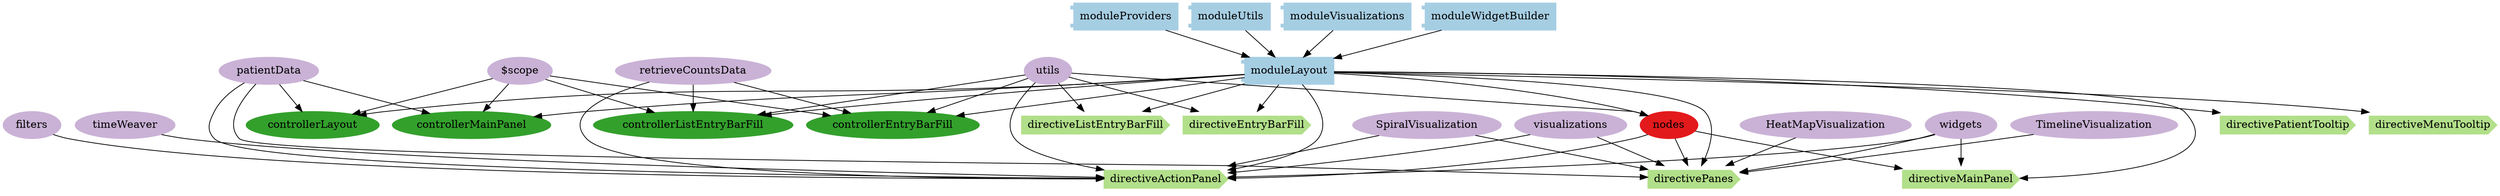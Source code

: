 digraph dependencies {
  node[shape="component",style="filled",colorscheme=paired12]


    node[shape="component"]
    "moduleLayout"[label="moduleLayout", color=1]

    
      "moduleProviders"[label="moduleProviders", color=1]
      "moduleProviders" -> "moduleLayout"
    
      "moduleUtils"[label="moduleUtils", color=1]
      "moduleUtils" -> "moduleLayout"
    
      "moduleVisualizations"[label="moduleVisualizations", color=1]
      "moduleVisualizations" -> "moduleLayout"
    
      "moduleWidgetBuilder"[label="moduleWidgetBuilder", color=1]
      "moduleWidgetBuilder" -> "moduleLayout"
    


    node[shape="ellipse"]
    


    
      "controllerMainPanel"[label="controllerMainPanel", color=4]
      "moduleLayout" -> "controllerMainPanel"
    
      "controllerLayout"[label="controllerLayout", color=4]
      "moduleLayout" -> "controllerLayout"
    
      "controllerEntryBarFill"[label="controllerEntryBarFill", color=4]
      "moduleLayout" -> "controllerEntryBarFill"
    
      "controllerListEntryBarFill"[label="controllerListEntryBarFill", color=4]
      "moduleLayout" -> "controllerListEntryBarFill"
    

    

    
      "nodes"[label="nodes", color=6]
      "moduleLayout" -> "nodes"
    

    node[shape="cds"]
    

    
      "directiveMainPanel"[label="directiveMainPanel", color=3]
      "moduleLayout" -> "directiveMainPanel"
    
      "directivePatientTooltip"[label="directivePatientTooltip", color=3]
      "moduleLayout" -> "directivePatientTooltip"
    
      "directiveEntryBarFill"[label="directiveEntryBarFill", color=3]
      "moduleLayout" -> "directiveEntryBarFill"
    
      "directiveListEntryBarFill"[label="directiveListEntryBarFill", color=3]
      "moduleLayout" -> "directiveListEntryBarFill"
    
      "directiveMenuTooltip"[label="directiveMenuTooltip", color=3]
      "moduleLayout" -> "directiveMenuTooltip"
    
      "directiveActionPanel"[label="directiveActionPanel", color=3]
      "moduleLayout" -> "directiveActionPanel"
    
      "directivePanes"[label="directivePanes", color=3]
      "moduleLayout" -> "directivePanes"
    









    node[shape="ellipse",style="filled", color=9]
    

    
      
        "nodes"[label="nodes"]
        "nodes" -> "directiveMainPanel"
      
        "widgets"[label="widgets"]
        "widgets" -> "directiveMainPanel"
      
    
      
    
      
        "utils"[label="utils"]
        "utils" -> "directiveEntryBarFill"
      
    
      
        "utils"[label="utils"]
        "utils" -> "directiveListEntryBarFill"
      
    
      
    
      
        "visualizations"[label="visualizations"]
        "visualizations" -> "directiveActionPanel"
      
        "SpiralVisualization"[label="SpiralVisualization"]
        "SpiralVisualization" -> "directiveActionPanel"
      
        "filters"[label="filters"]
        "filters" -> "directiveActionPanel"
      
        "patientData"[label="patientData"]
        "patientData" -> "directiveActionPanel"
      
        "utils"[label="utils"]
        "utils" -> "directiveActionPanel"
      
        "widgets"[label="widgets"]
        "widgets" -> "directiveActionPanel"
      
        "nodes"[label="nodes"]
        "nodes" -> "directiveActionPanel"
      
        "timeWeaver"[label="timeWeaver"]
        "timeWeaver" -> "directiveActionPanel"
      
        "retrieveCountsData"[label="retrieveCountsData"]
        "retrieveCountsData" -> "directiveActionPanel"
      
    
      
        "widgets"[label="widgets"]
        "widgets" -> "directivePanes"
      
        "nodes"[label="nodes"]
        "nodes" -> "directivePanes"
      
        "patientData"[label="patientData"]
        "patientData" -> "directivePanes"
      
        "visualizations"[label="visualizations"]
        "visualizations" -> "directivePanes"
      
        "HeatMapVisualization"[label="HeatMapVisualization"]
        "HeatMapVisualization" -> "directivePanes"
      
        "SpiralVisualization"[label="SpiralVisualization"]
        "SpiralVisualization" -> "directivePanes"
      
        "TimelineVisualization"[label="TimelineVisualization"]
        "TimelineVisualization" -> "directivePanes"
      
    


    
      
        "$scope"[label="$scope"]
        "$scope" -> "controllerMainPanel"
      
        "patientData"[label="patientData"]
        "patientData" -> "controllerMainPanel"
      
    
      
        "$scope"[label="$scope"]
        "$scope" -> "controllerLayout"
      
        "patientData"[label="patientData"]
        "patientData" -> "controllerLayout"
      
    
      
        "$scope"[label="$scope"]
        "$scope" -> "controllerEntryBarFill"
      
        "utils"[label="utils"]
        "utils" -> "controllerEntryBarFill"
      
        "retrieveCountsData"[label="retrieveCountsData"]
        "retrieveCountsData" -> "controllerEntryBarFill"
      
    
      
        "$scope"[label="$scope"]
        "$scope" -> "controllerListEntryBarFill"
      
        "utils"[label="utils"]
        "utils" -> "controllerListEntryBarFill"
      
        "retrieveCountsData"[label="retrieveCountsData"]
        "retrieveCountsData" -> "controllerListEntryBarFill"
      
    

    

    
      
        "utils"[label="utils"]
        "utils" -> "nodes"
      
    

    


}
